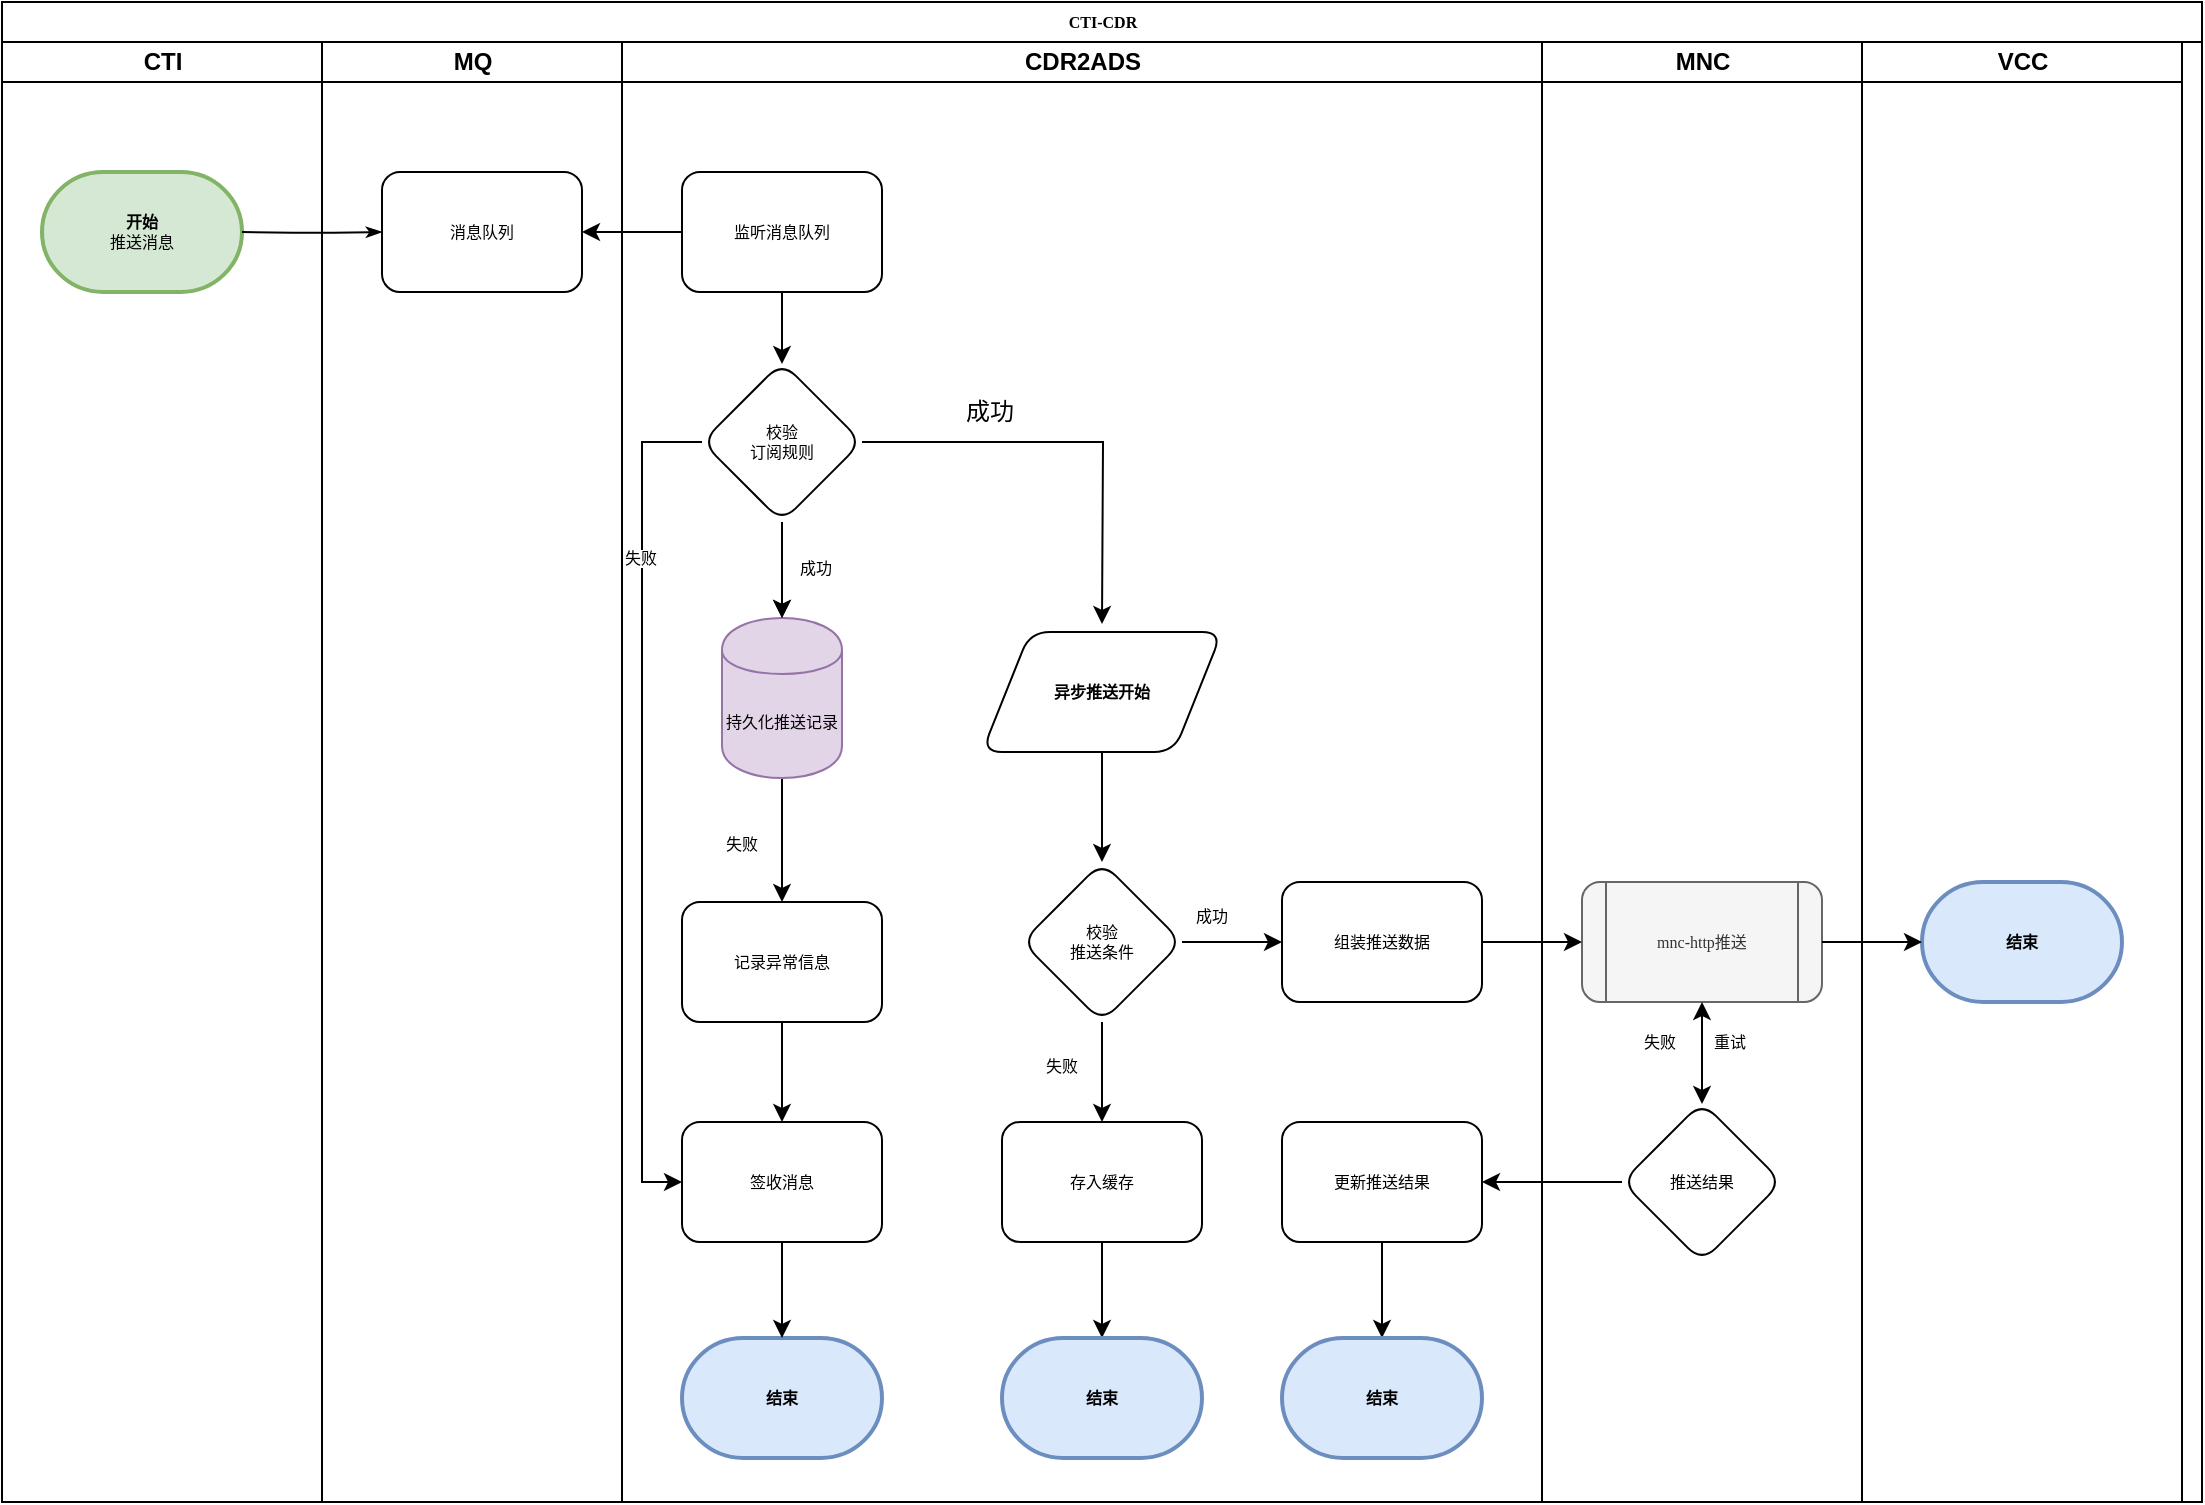 <mxfile pages="1" version="11.2.8" type="github"><diagram name="Page-1" id="74e2e168-ea6b-b213-b513-2b3c1d86103e"><mxGraphModel dx="1278" dy="548" grid="1" gridSize="10" guides="1" tooltips="1" connect="1" arrows="1" fold="1" page="1" pageScale="1" pageWidth="1100" pageHeight="850" background="#ffffff" math="0" shadow="0"><root><mxCell id="0"/><mxCell id="1" parent="0"/><mxCell id="77e6c97f196da883-1" value="CTI-CDR" style="swimlane;html=1;childLayout=stackLayout;startSize=20;rounded=0;shadow=0;labelBackgroundColor=none;strokeColor=#000000;strokeWidth=1;fillColor=#ffffff;fontFamily=Verdana;fontSize=8;fontColor=#000000;align=center;" parent="1" vertex="1"><mxGeometry x="70" y="39" width="1100" height="750" as="geometry"/></mxCell><mxCell id="77e6c97f196da883-2" value="CTI" style="swimlane;html=1;startSize=20;" parent="77e6c97f196da883-1" vertex="1"><mxGeometry y="20" width="160" height="730" as="geometry"/></mxCell><mxCell id="PAHui-X02Ao2DcyTZwbI-2" value="&lt;b&gt;开始&lt;/b&gt;&lt;br&gt;推送消息" style="strokeWidth=2;html=1;shape=mxgraph.flowchart.terminator;whiteSpace=wrap;rounded=1;shadow=0;fontFamily=Verdana;fontSize=8;fillColor=#d5e8d4;strokeColor=#82b366;" parent="77e6c97f196da883-2" vertex="1"><mxGeometry x="20" y="65" width="100" height="60" as="geometry"/></mxCell><mxCell id="77e6c97f196da883-26" style="edgeStyle=orthogonalEdgeStyle;rounded=1;html=1;labelBackgroundColor=none;startArrow=none;startFill=0;startSize=5;endArrow=classicThin;endFill=1;endSize=5;jettySize=auto;orthogonalLoop=1;strokeColor=#000000;strokeWidth=1;fontFamily=Verdana;fontSize=8;fontColor=#000000;" parent="77e6c97f196da883-1" target="77e6c97f196da883-11" edge="1"><mxGeometry relative="1" as="geometry"><mxPoint x="120" y="115" as="sourcePoint"/></mxGeometry></mxCell><mxCell id="77e6c97f196da883-3" value="MQ" style="swimlane;html=1;startSize=20;" parent="77e6c97f196da883-1" vertex="1"><mxGeometry x="160" y="20" width="150" height="730" as="geometry"/></mxCell><mxCell id="77e6c97f196da883-11" value="消息队列" style="rounded=1;whiteSpace=wrap;html=1;shadow=0;labelBackgroundColor=none;strokeColor=#000000;strokeWidth=1;fillColor=#ffffff;fontFamily=Verdana;fontSize=8;fontColor=#000000;align=center;" parent="77e6c97f196da883-3" vertex="1"><mxGeometry x="30" y="65" width="100" height="60" as="geometry"/></mxCell><mxCell id="77e6c97f196da883-4" value="CDR2ADS" style="swimlane;html=1;startSize=20;" parent="77e6c97f196da883-1" vertex="1"><mxGeometry x="310" y="20" width="460" height="730" as="geometry"/></mxCell><mxCell id="PAHui-X02Ao2DcyTZwbI-20" value="" style="edgeStyle=orthogonalEdgeStyle;rounded=0;orthogonalLoop=1;jettySize=auto;html=1;fontFamily=Verdana;fontSize=8;" parent="77e6c97f196da883-4" source="77e6c97f196da883-12" edge="1"><mxGeometry relative="1" as="geometry"><mxPoint x="80" y="161" as="targetPoint"/></mxGeometry></mxCell><mxCell id="77e6c97f196da883-12" value="监听消息队列" style="rounded=1;whiteSpace=wrap;html=1;shadow=0;labelBackgroundColor=none;strokeColor=#000000;strokeWidth=1;fillColor=#ffffff;fontFamily=Verdana;fontSize=8;fontColor=#000000;align=center;" parent="77e6c97f196da883-4" vertex="1"><mxGeometry x="30" y="65" width="100" height="60" as="geometry"/></mxCell><mxCell id="PAHui-X02Ao2DcyTZwbI-40" value="" style="edgeStyle=orthogonalEdgeStyle;rounded=0;orthogonalLoop=1;jettySize=auto;html=1;fontFamily=Verdana;fontSize=8;" parent="77e6c97f196da883-4" source="PAHui-X02Ao2DcyTZwbI-4" target="PAHui-X02Ao2DcyTZwbI-38" edge="1"><mxGeometry relative="1" as="geometry"/></mxCell><mxCell id="PAHui-X02Ao2DcyTZwbI-4" value="持久化推送记录" style="shape=cylinder;whiteSpace=wrap;html=1;boundedLbl=1;backgroundOutline=1;rounded=1;shadow=0;strokeWidth=1;fontFamily=Verdana;fontSize=8;fillColor=#e1d5e7;strokeColor=#9673a6;" parent="77e6c97f196da883-4" vertex="1"><mxGeometry x="50" y="288" width="60" height="80" as="geometry"/></mxCell><mxCell id="PAHui-X02Ao2DcyTZwbI-12" value="&lt;b&gt;结束&lt;/b&gt;" style="strokeWidth=2;html=1;shape=mxgraph.flowchart.terminator;whiteSpace=wrap;rounded=1;shadow=0;fontFamily=Verdana;fontSize=8;fillColor=#dae8fc;strokeColor=#6c8ebf;" parent="77e6c97f196da883-4" vertex="1"><mxGeometry x="30" y="648" width="100" height="60" as="geometry"/></mxCell><mxCell id="PAHui-X02Ao2DcyTZwbI-22" value="" style="edgeStyle=orthogonalEdgeStyle;rounded=0;orthogonalLoop=1;jettySize=auto;html=1;fontFamily=Verdana;fontSize=8;" parent="77e6c97f196da883-4" source="PAHui-X02Ao2DcyTZwbI-21" target="PAHui-X02Ao2DcyTZwbI-4" edge="1"><mxGeometry relative="1" as="geometry"/></mxCell><mxCell id="PAHui-X02Ao2DcyTZwbI-25" value="" style="edgeStyle=orthogonalEdgeStyle;rounded=0;orthogonalLoop=1;jettySize=auto;html=1;fontFamily=Verdana;fontSize=8;" parent="77e6c97f196da883-4" source="PAHui-X02Ao2DcyTZwbI-21" target="PAHui-X02Ao2DcyTZwbI-4" edge="1"><mxGeometry relative="1" as="geometry"/></mxCell><mxCell id="uM_nWFNrWdjnrlKrW1sl-2" value="" style="edgeStyle=orthogonalEdgeStyle;rounded=0;orthogonalLoop=1;jettySize=auto;html=1;" edge="1" parent="77e6c97f196da883-4" source="PAHui-X02Ao2DcyTZwbI-21"><mxGeometry relative="1" as="geometry"><mxPoint x="240" y="291" as="targetPoint"/></mxGeometry></mxCell><mxCell id="PAHui-X02Ao2DcyTZwbI-21" value="校验&lt;br&gt;订阅规则" style="rhombus;whiteSpace=wrap;html=1;rounded=1;shadow=0;strokeWidth=1;fontFamily=Verdana;fontSize=8;" parent="77e6c97f196da883-4" vertex="1"><mxGeometry x="40" y="160" width="80" height="80" as="geometry"/></mxCell><mxCell id="PAHui-X02Ao2DcyTZwbI-37" value="" style="edgeStyle=orthogonalEdgeStyle;rounded=0;orthogonalLoop=1;jettySize=auto;html=1;fontFamily=Verdana;fontSize=8;" parent="77e6c97f196da883-4" source="PAHui-X02Ao2DcyTZwbI-28" target="PAHui-X02Ao2DcyTZwbI-12" edge="1"><mxGeometry relative="1" as="geometry"/></mxCell><mxCell id="PAHui-X02Ao2DcyTZwbI-28" value="签收消息" style="rounded=1;whiteSpace=wrap;html=1;shadow=0;labelBackgroundColor=none;strokeColor=#000000;strokeWidth=1;fillColor=#ffffff;fontFamily=Verdana;fontSize=8;fontColor=#000000;align=center;" parent="77e6c97f196da883-4" vertex="1"><mxGeometry x="30" y="540" width="100" height="60" as="geometry"/></mxCell><mxCell id="PAHui-X02Ao2DcyTZwbI-39" value="" style="edgeStyle=orthogonalEdgeStyle;rounded=0;orthogonalLoop=1;jettySize=auto;html=1;fontFamily=Verdana;fontSize=8;" parent="77e6c97f196da883-4" source="PAHui-X02Ao2DcyTZwbI-38" target="PAHui-X02Ao2DcyTZwbI-28" edge="1"><mxGeometry relative="1" as="geometry"/></mxCell><mxCell id="PAHui-X02Ao2DcyTZwbI-38" value="记录异常信息" style="rounded=1;whiteSpace=wrap;html=1;shadow=0;labelBackgroundColor=none;strokeColor=#000000;strokeWidth=1;fillColor=#ffffff;fontFamily=Verdana;fontSize=8;fontColor=#000000;align=center;" parent="77e6c97f196da883-4" vertex="1"><mxGeometry x="30" y="430" width="100" height="60" as="geometry"/></mxCell><mxCell id="PAHui-X02Ao2DcyTZwbI-42" style="edgeStyle=orthogonalEdgeStyle;rounded=0;orthogonalLoop=1;jettySize=auto;html=1;fontFamily=Verdana;fontSize=8;entryX=0;entryY=0.5;entryDx=0;entryDy=0;" parent="77e6c97f196da883-4" source="PAHui-X02Ao2DcyTZwbI-21" target="PAHui-X02Ao2DcyTZwbI-28" edge="1"><mxGeometry relative="1" as="geometry"><mxPoint x="10" y="581" as="targetPoint"/><Array as="points"><mxPoint x="10" y="200"/><mxPoint x="10" y="570"/></Array></mxGeometry></mxCell><mxCell id="PAHui-X02Ao2DcyTZwbI-43" value="失败" style="text;html=1;resizable=0;points=[];align=center;verticalAlign=middle;labelBackgroundColor=#ffffff;fontSize=8;fontFamily=Verdana;" parent="PAHui-X02Ao2DcyTZwbI-42" vertex="1" connectable="0"><mxGeometry x="-0.581" y="-1" relative="1" as="geometry"><mxPoint as="offset"/></mxGeometry></mxCell><mxCell id="PAHui-X02Ao2DcyTZwbI-61" value="" style="edgeStyle=orthogonalEdgeStyle;rounded=0;orthogonalLoop=1;jettySize=auto;html=1;fontFamily=Verdana;fontSize=8;" parent="77e6c97f196da883-4" source="PAHui-X02Ao2DcyTZwbI-58" target="PAHui-X02Ao2DcyTZwbI-60" edge="1"><mxGeometry relative="1" as="geometry"/></mxCell><mxCell id="PAHui-X02Ao2DcyTZwbI-64" value="" style="edgeStyle=orthogonalEdgeStyle;rounded=0;orthogonalLoop=1;jettySize=auto;html=1;fontFamily=Verdana;fontSize=8;" parent="77e6c97f196da883-4" source="PAHui-X02Ao2DcyTZwbI-58" target="PAHui-X02Ao2DcyTZwbI-63" edge="1"><mxGeometry relative="1" as="geometry"/></mxCell><mxCell id="PAHui-X02Ao2DcyTZwbI-58" value="校验&lt;br&gt;推送条件" style="rhombus;whiteSpace=wrap;html=1;rounded=1;shadow=0;strokeWidth=1;fontFamily=Verdana;fontSize=8;" parent="77e6c97f196da883-4" vertex="1"><mxGeometry x="200" y="410" width="80" height="80" as="geometry"/></mxCell><mxCell id="PAHui-X02Ao2DcyTZwbI-60" value="组装推送数据" style="rounded=1;whiteSpace=wrap;html=1;shadow=0;labelBackgroundColor=none;strokeColor=#000000;strokeWidth=1;fillColor=#ffffff;fontFamily=Verdana;fontSize=8;fontColor=#000000;align=center;" parent="77e6c97f196da883-4" vertex="1"><mxGeometry x="330" y="420" width="100" height="60" as="geometry"/></mxCell><mxCell id="PAHui-X02Ao2DcyTZwbI-62" value="成功" style="text;html=1;resizable=0;points=[];autosize=1;align=left;verticalAlign=top;spacingTop=-4;fontSize=8;fontFamily=Verdana;" parent="77e6c97f196da883-4" vertex="1"><mxGeometry x="285" y="430" width="30" height="10" as="geometry"/></mxCell><mxCell id="PAHui-X02Ao2DcyTZwbI-67" value="" style="edgeStyle=orthogonalEdgeStyle;rounded=0;orthogonalLoop=1;jettySize=auto;html=1;fontFamily=Verdana;fontSize=8;" parent="77e6c97f196da883-4" source="PAHui-X02Ao2DcyTZwbI-63" target="PAHui-X02Ao2DcyTZwbI-66" edge="1"><mxGeometry relative="1" as="geometry"/></mxCell><mxCell id="PAHui-X02Ao2DcyTZwbI-63" value="存入缓存" style="rounded=1;whiteSpace=wrap;html=1;shadow=0;labelBackgroundColor=none;strokeColor=#000000;strokeWidth=1;fillColor=#ffffff;fontFamily=Verdana;fontSize=8;fontColor=#000000;align=center;" parent="77e6c97f196da883-4" vertex="1"><mxGeometry x="190" y="540" width="100" height="60" as="geometry"/></mxCell><mxCell id="PAHui-X02Ao2DcyTZwbI-66" value="&lt;b&gt;结束&lt;/b&gt;" style="strokeWidth=2;html=1;shape=mxgraph.flowchart.terminator;whiteSpace=wrap;rounded=1;shadow=0;fontFamily=Verdana;fontSize=8;fillColor=#dae8fc;strokeColor=#6c8ebf;" parent="77e6c97f196da883-4" vertex="1"><mxGeometry x="190" y="648" width="100" height="60" as="geometry"/></mxCell><mxCell id="PAHui-X02Ao2DcyTZwbI-105" value="" style="edgeStyle=orthogonalEdgeStyle;rounded=0;orthogonalLoop=1;jettySize=auto;html=1;fontFamily=Verdana;fontSize=8;" parent="77e6c97f196da883-4" source="PAHui-X02Ao2DcyTZwbI-103" target="PAHui-X02Ao2DcyTZwbI-104" edge="1"><mxGeometry relative="1" as="geometry"/></mxCell><mxCell id="PAHui-X02Ao2DcyTZwbI-103" value="更新推送结果" style="rounded=1;whiteSpace=wrap;html=1;shadow=0;labelBackgroundColor=none;strokeColor=#000000;strokeWidth=1;fillColor=#ffffff;fontFamily=Verdana;fontSize=8;fontColor=#000000;align=center;" parent="77e6c97f196da883-4" vertex="1"><mxGeometry x="330" y="540" width="100" height="60" as="geometry"/></mxCell><mxCell id="PAHui-X02Ao2DcyTZwbI-104" value="&lt;b&gt;结束&lt;/b&gt;" style="strokeWidth=2;html=1;shape=mxgraph.flowchart.terminator;whiteSpace=wrap;rounded=1;shadow=0;fontFamily=Verdana;fontSize=8;fillColor=#dae8fc;strokeColor=#6c8ebf;" parent="77e6c97f196da883-4" vertex="1"><mxGeometry x="330" y="648" width="100" height="60" as="geometry"/></mxCell><mxCell id="PAHui-X02Ao2DcyTZwbI-65" value="失败" style="text;html=1;resizable=0;points=[];autosize=1;align=left;verticalAlign=top;spacingTop=-4;fontSize=8;fontFamily=Verdana;" parent="77e6c97f196da883-4" vertex="1"><mxGeometry x="210" y="505" width="30" height="10" as="geometry"/></mxCell><mxCell id="PAHui-X02Ao2DcyTZwbI-41" value="失败" style="text;html=1;resizable=0;points=[];autosize=1;align=left;verticalAlign=top;spacingTop=-4;fontSize=8;fontFamily=Verdana;" parent="77e6c97f196da883-4" vertex="1"><mxGeometry x="50" y="394" width="30" height="10" as="geometry"/></mxCell><mxCell id="uM_nWFNrWdjnrlKrW1sl-3" value="成功" style="text;html=1;resizable=0;points=[];autosize=1;align=left;verticalAlign=top;spacingTop=-4;" vertex="1" parent="77e6c97f196da883-4"><mxGeometry x="170" y="175" width="40" height="20" as="geometry"/></mxCell><mxCell id="77e6c97f196da883-5" value="MNC" style="swimlane;html=1;startSize=20;" parent="77e6c97f196da883-1" vertex="1"><mxGeometry x="770" y="20" width="160" height="730" as="geometry"/></mxCell><mxCell id="PAHui-X02Ao2DcyTZwbI-71" value="mnc-http推送" style="shape=process;whiteSpace=wrap;html=1;backgroundOutline=1;rounded=1;shadow=0;strokeWidth=1;fontFamily=Verdana;fontSize=8;fillColor=#f5f5f5;strokeColor=#666666;fontColor=#333333;" parent="77e6c97f196da883-5" vertex="1"><mxGeometry x="20" y="420" width="120" height="60" as="geometry"/></mxCell><mxCell id="PAHui-X02Ao2DcyTZwbI-106" value="推送结果" style="rhombus;whiteSpace=wrap;html=1;rounded=1;shadow=0;strokeWidth=1;fontFamily=Verdana;fontSize=8;" parent="77e6c97f196da883-5" vertex="1"><mxGeometry x="40" y="530" width="80" height="80" as="geometry"/></mxCell><mxCell id="PAHui-X02Ao2DcyTZwbI-112" value="重试" style="text;html=1;resizable=0;points=[];autosize=1;align=left;verticalAlign=top;spacingTop=-4;fontSize=8;fontFamily=Verdana;" parent="77e6c97f196da883-5" vertex="1"><mxGeometry x="84" y="493" width="30" height="10" as="geometry"/></mxCell><mxCell id="PAHui-X02Ao2DcyTZwbI-113" value="" style="endArrow=classic;startArrow=classic;html=1;fontFamily=Verdana;fontSize=8;entryX=0.5;entryY=1;entryDx=0;entryDy=0;" parent="77e6c97f196da883-5" target="PAHui-X02Ao2DcyTZwbI-71" edge="1"><mxGeometry width="50" height="50" relative="1" as="geometry"><mxPoint x="80" y="531" as="sourcePoint"/><mxPoint x="105" y="480" as="targetPoint"/></mxGeometry></mxCell><mxCell id="77e6c97f196da883-6" value="VCC" style="swimlane;html=1;startSize=20;" parent="77e6c97f196da883-1" vertex="1"><mxGeometry x="930" y="20" width="160" height="730" as="geometry"/></mxCell><mxCell id="PAHui-X02Ao2DcyTZwbI-99" value="&lt;b&gt;结束&lt;/b&gt;" style="strokeWidth=2;html=1;shape=mxgraph.flowchart.terminator;whiteSpace=wrap;rounded=1;shadow=0;fontFamily=Verdana;fontSize=8;fillColor=#dae8fc;strokeColor=#6c8ebf;" parent="77e6c97f196da883-6" vertex="1"><mxGeometry x="30" y="420" width="100" height="60" as="geometry"/></mxCell><mxCell id="PAHui-X02Ao2DcyTZwbI-3" value="" style="edgeStyle=orthogonalEdgeStyle;rounded=0;orthogonalLoop=1;jettySize=auto;html=1;fontFamily=Verdana;fontSize=8;" parent="77e6c97f196da883-1" source="77e6c97f196da883-12" target="77e6c97f196da883-11" edge="1"><mxGeometry relative="1" as="geometry"/></mxCell><mxCell id="PAHui-X02Ao2DcyTZwbI-72" value="" style="edgeStyle=orthogonalEdgeStyle;rounded=0;orthogonalLoop=1;jettySize=auto;html=1;fontFamily=Verdana;fontSize=8;" parent="77e6c97f196da883-1" source="PAHui-X02Ao2DcyTZwbI-60" target="PAHui-X02Ao2DcyTZwbI-71" edge="1"><mxGeometry relative="1" as="geometry"/></mxCell><mxCell id="PAHui-X02Ao2DcyTZwbI-100" value="" style="edgeStyle=orthogonalEdgeStyle;rounded=0;orthogonalLoop=1;jettySize=auto;html=1;fontFamily=Verdana;fontSize=8;" parent="77e6c97f196da883-1" source="PAHui-X02Ao2DcyTZwbI-71" target="PAHui-X02Ao2DcyTZwbI-99" edge="1"><mxGeometry relative="1" as="geometry"/></mxCell><mxCell id="PAHui-X02Ao2DcyTZwbI-107" value="" style="edgeStyle=orthogonalEdgeStyle;rounded=0;orthogonalLoop=1;jettySize=auto;html=1;fontFamily=Verdana;fontSize=8;" parent="77e6c97f196da883-1" source="PAHui-X02Ao2DcyTZwbI-106" target="PAHui-X02Ao2DcyTZwbI-103" edge="1"><mxGeometry relative="1" as="geometry"/></mxCell><mxCell id="PAHui-X02Ao2DcyTZwbI-26" value="成功" style="text;html=1;resizable=0;points=[];autosize=1;align=left;verticalAlign=top;spacingTop=-4;fontSize=8;fontFamily=Verdana;" parent="1" vertex="1"><mxGeometry x="467" y="315" width="30" height="10" as="geometry"/></mxCell><mxCell id="PAHui-X02Ao2DcyTZwbI-59" value="" style="edgeStyle=orthogonalEdgeStyle;rounded=0;orthogonalLoop=1;jettySize=auto;html=1;fontFamily=Verdana;fontSize=8;" parent="1" source="PAHui-X02Ao2DcyTZwbI-56" target="PAHui-X02Ao2DcyTZwbI-58" edge="1"><mxGeometry relative="1" as="geometry"/></mxCell><mxCell id="PAHui-X02Ao2DcyTZwbI-56" value="&lt;b&gt;异步推送开始&lt;/b&gt;" style="shape=parallelogram;perimeter=parallelogramPerimeter;whiteSpace=wrap;html=1;rounded=1;shadow=0;strokeWidth=1;fontFamily=Verdana;fontSize=8;" parent="1" vertex="1"><mxGeometry x="560" y="354" width="120" height="60" as="geometry"/></mxCell><mxCell id="PAHui-X02Ao2DcyTZwbI-111" value="失败" style="text;html=1;resizable=0;points=[];autosize=1;align=left;verticalAlign=top;spacingTop=-4;fontSize=8;fontFamily=Verdana;" parent="1" vertex="1"><mxGeometry x="889" y="552" width="30" height="10" as="geometry"/></mxCell></root></mxGraphModel></diagram></mxfile>